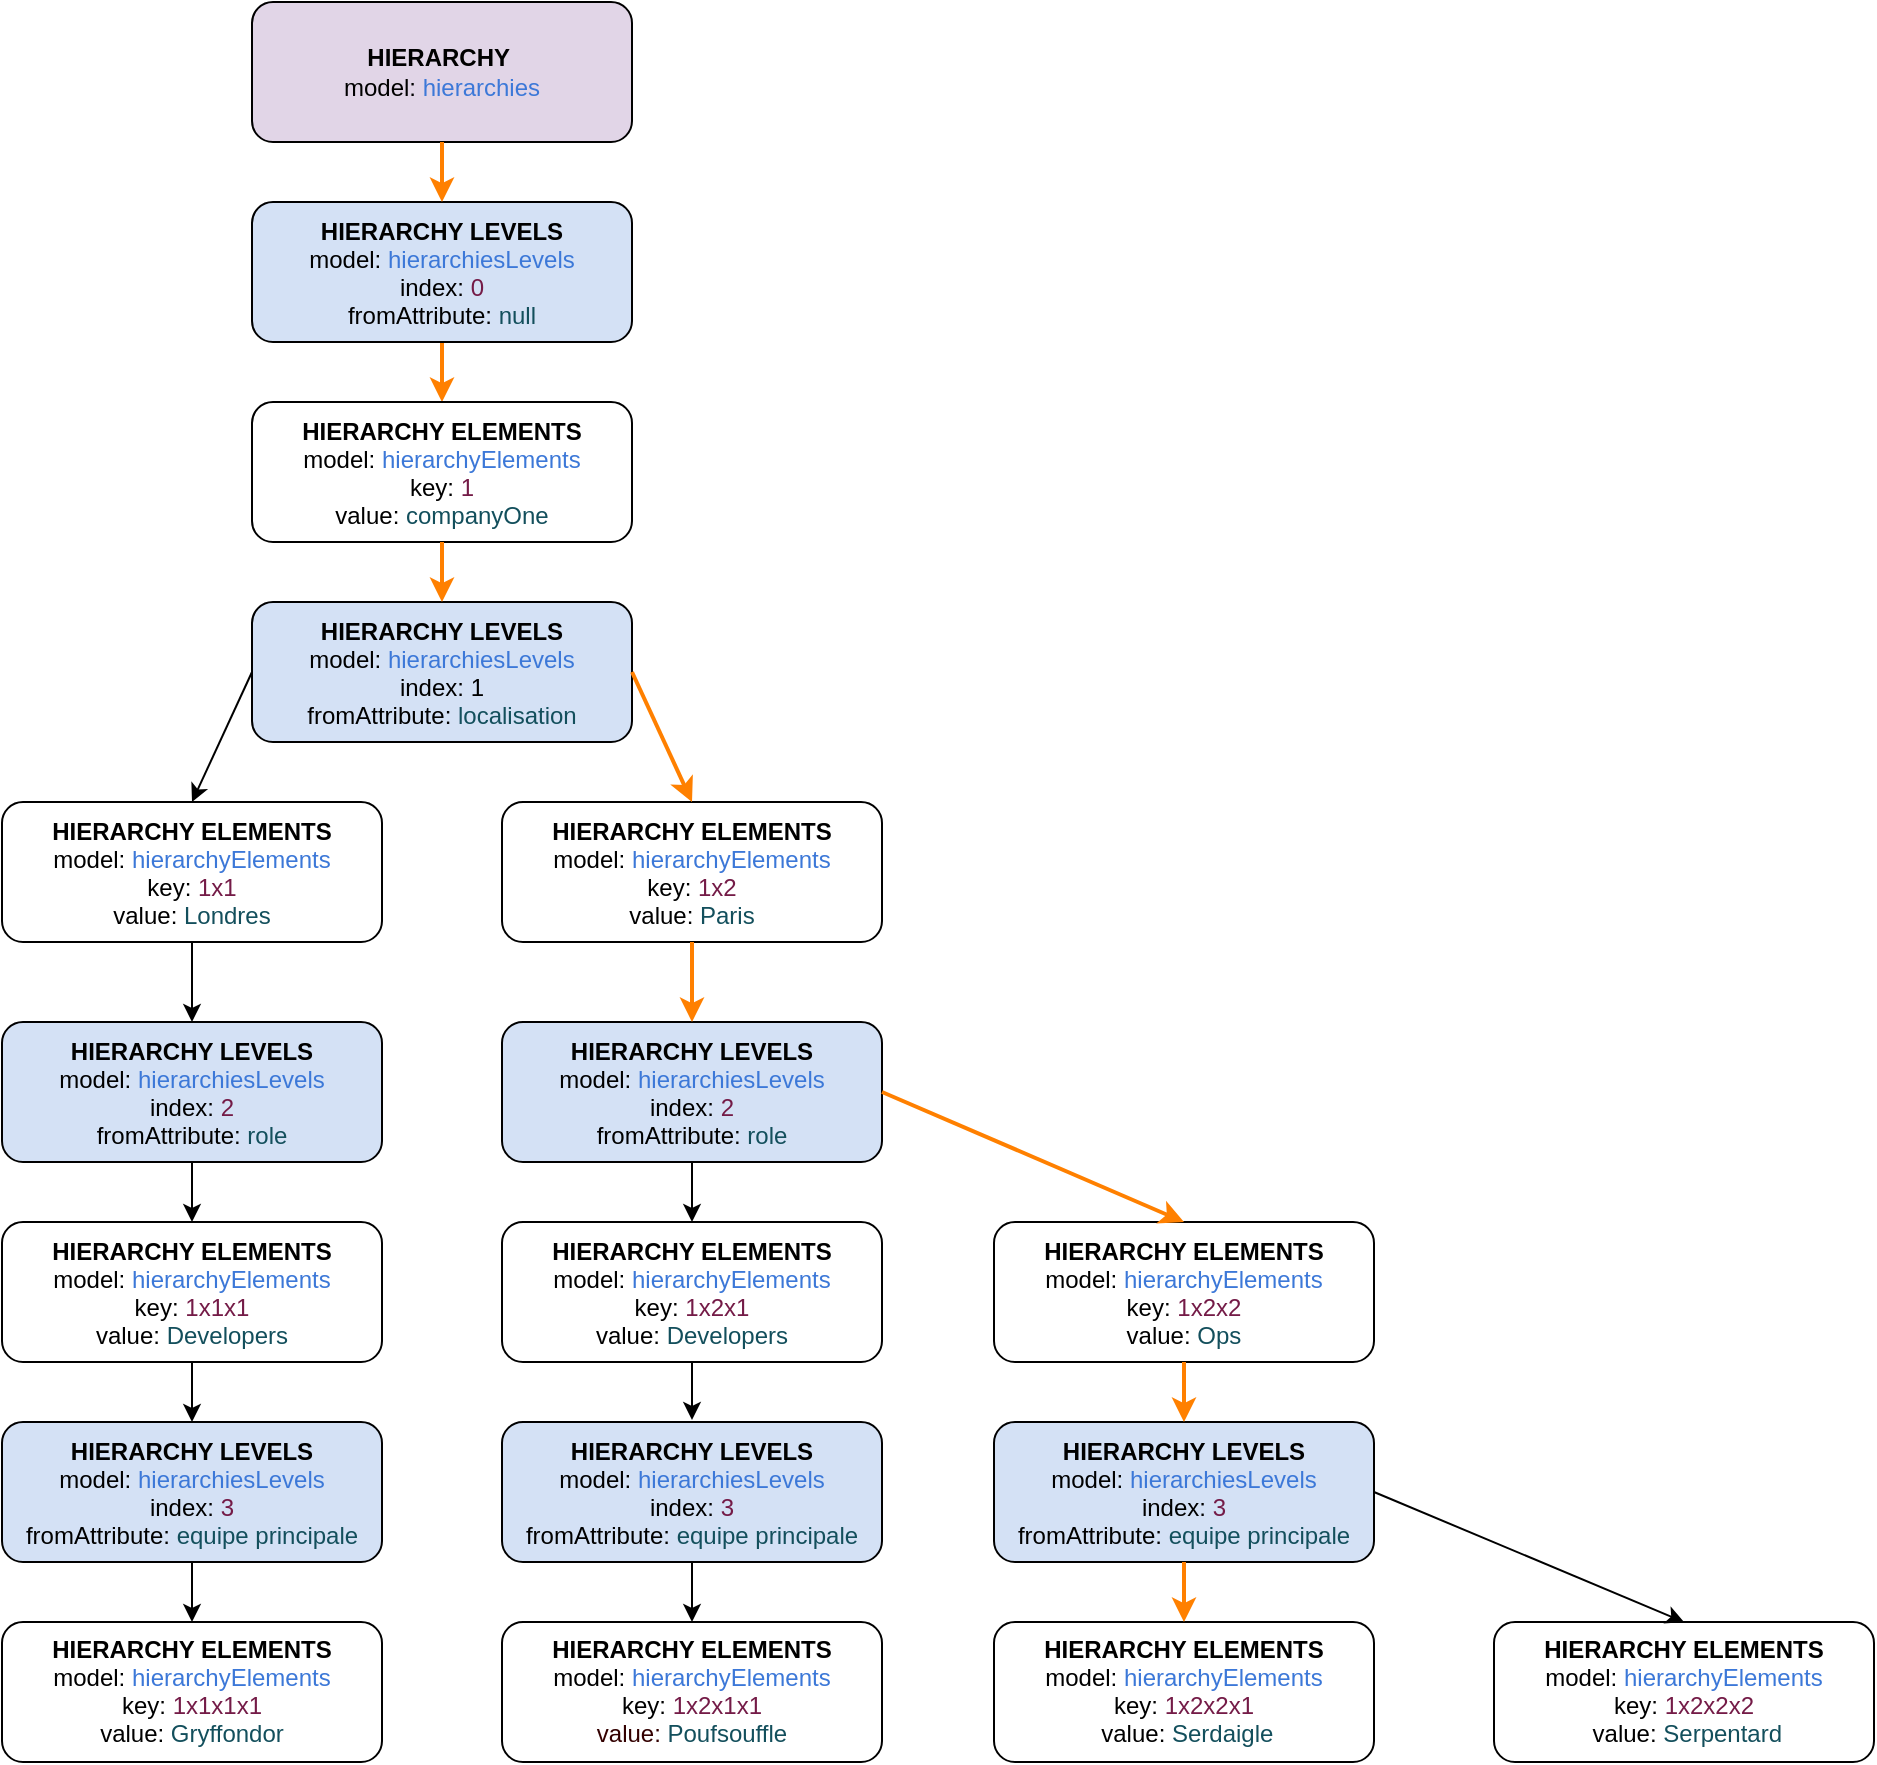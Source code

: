 <mxfile version="12.7.6"><diagram id="GffbRpCUMW-9u-7Mch_n" name="Page-1"><mxGraphModel dx="1395" dy="760" grid="1" gridSize="10" guides="1" tooltips="1" connect="1" arrows="1" fold="1" page="1" pageScale="1" pageWidth="827" pageHeight="1169" math="0" shadow="0"><root><mxCell id="0"/><mxCell id="1" parent="0"/><mxCell id="R4NvI07gpZ2NzgTA7tNv-4" value="&lt;span style=&quot;font-family: &amp;#34;arial&amp;#34; ; white-space: normal ; font-weight: bold ; line-height: 14px&quot;&gt;HIERARCHY&lt;/span&gt;&lt;span style=&quot;font-family: &amp;#34;arial&amp;#34; ; white-space: normal&quot;&gt;&amp;nbsp;&lt;br&gt;&lt;/span&gt;&lt;span style=&quot;font-family: &amp;#34;arial&amp;#34; ; white-space: normal&quot;&gt;model:&amp;nbsp;&lt;/span&gt;&lt;span style=&quot;font-family: &amp;#34;arial&amp;#34; ; white-space: normal ; color: rgb(60 , 120 , 216) ; line-height: 14px&quot;&gt;hierarchies&lt;/span&gt;" style="rounded=1;whiteSpace=wrap;html=1;fillColor=#E1D5E7;" vertex="1" parent="1"><mxGeometry x="319" y="10" width="190" height="70" as="geometry"/></mxCell><mxCell id="R4NvI07gpZ2NzgTA7tNv-6" value="" style="endArrow=classic;html=1;exitX=0.5;exitY=1;exitDx=0;exitDy=0;entryX=0.5;entryY=0;entryDx=0;entryDy=0;strokeColor=#FF8000;strokeWidth=2;" edge="1" parent="1" source="R4NvI07gpZ2NzgTA7tNv-7" target="R4NvI07gpZ2NzgTA7tNv-8"><mxGeometry width="50" height="50" relative="1" as="geometry"><mxPoint x="180" y="330" as="sourcePoint"/><mxPoint x="160" y="280" as="targetPoint"/></mxGeometry></mxCell><mxCell id="R4NvI07gpZ2NzgTA7tNv-7" value="&lt;p style=&quot;margin: 0px ; padding: 0px ; border: 0px none ; line-height: 0px ; overflow-wrap: break-word ; white-space: normal ; font-family: &amp;#34;arial&amp;#34;&quot;&gt;&lt;span style=&quot;font-weight: bold&quot;&gt;&lt;span style=&quot;line-height: 14px&quot;&gt;HIERARCHY LEVELS&lt;/span&gt;&lt;/span&gt;&lt;/p&gt;&lt;p style=&quot;margin: 0px ; padding: 0px ; border: 0px none ; line-height: 0px ; overflow-wrap: break-word ; white-space: normal ; font-family: &amp;#34;arial&amp;#34;&quot;&gt;&lt;span style=&quot;line-height: 14px&quot;&gt;model:&amp;nbsp;&lt;span style=&quot;color: rgb(60 , 120 , 216) ; line-height: 14px&quot;&gt;hierarchiesLevels&lt;/span&gt;&lt;/span&gt;&lt;/p&gt;&lt;p style=&quot;margin: 0px ; padding: 0px ; border: 0px none ; line-height: 0px ; overflow-wrap: break-word ; white-space: normal ; font-family: &amp;#34;arial&amp;#34;&quot;&gt;&lt;span style=&quot;line-height: 14px&quot;&gt;index:&amp;nbsp;&lt;span style=&quot;color: rgb(116 , 27 , 71) ; line-height: 14px&quot;&gt;0&lt;/span&gt;&lt;/span&gt;&lt;/p&gt;&lt;p style=&quot;margin: 0px ; padding: 0px ; border: 0px none ; line-height: 0px ; overflow-wrap: break-word ; white-space: normal ; font-family: &amp;#34;arial&amp;#34;&quot;&gt;&lt;span style=&quot;line-height: 14px&quot;&gt;fromAttribute:&amp;nbsp;&lt;span style=&quot;color: rgb(19 , 79 , 92) ; line-height: 14px&quot;&gt;null&lt;/span&gt;&lt;/span&gt;&lt;/p&gt;" style="rounded=1;whiteSpace=wrap;html=1;fillColor=#D4E1F5;" vertex="1" parent="1"><mxGeometry x="319" y="110" width="190" height="70" as="geometry"/></mxCell><mxCell id="R4NvI07gpZ2NzgTA7tNv-8" value="&lt;p style=&quot;margin: 0px ; padding: 0px ; border: 0px none ; line-height: 0px ; overflow-wrap: break-word ; white-space: normal ; font-family: &amp;#34;arial&amp;#34;&quot;&gt;&lt;span style=&quot;font-weight: bold&quot;&gt;&lt;span style=&quot;line-height: 14px&quot;&gt;HIERARCHY ELEMENTS&lt;/span&gt;&lt;/span&gt;&lt;/p&gt;&lt;p style=&quot;margin: 0px ; padding: 0px ; border: 0px none ; line-height: 0px ; overflow-wrap: break-word ; white-space: normal ; font-family: &amp;#34;arial&amp;#34;&quot;&gt;&lt;span style=&quot;line-height: 14px&quot;&gt;model:&amp;nbsp;&lt;span style=&quot;color: rgb(60 , 120 , 216) ; line-height: 14px&quot;&gt;hierarchyElements&lt;/span&gt;&lt;/span&gt;&lt;/p&gt;&lt;p style=&quot;margin: 0px ; padding: 0px ; border: 0px none ; line-height: 0px ; overflow-wrap: break-word ; white-space: normal ; font-family: &amp;#34;arial&amp;#34;&quot;&gt;&lt;span style=&quot;line-height: 14px&quot;&gt;key:&amp;nbsp;&lt;span style=&quot;color: rgb(116 , 27 , 71) ; line-height: 14px&quot;&gt;1&lt;/span&gt;&lt;/span&gt;&lt;/p&gt;&lt;p style=&quot;margin: 0px ; padding: 0px ; border: 0px none ; line-height: 0px ; overflow-wrap: break-word ; white-space: normal ; font-family: &amp;#34;arial&amp;#34;&quot;&gt;&lt;span style=&quot;line-height: 14px&quot;&gt;value:&amp;nbsp;&lt;span style=&quot;color: rgb(19 , 79 , 92) ; line-height: 14px&quot;&gt;companyOne&lt;/span&gt;&lt;/span&gt;&lt;/p&gt;" style="rounded=1;whiteSpace=wrap;html=1;" vertex="1" parent="1"><mxGeometry x="319" y="210" width="190" height="70" as="geometry"/></mxCell><mxCell id="R4NvI07gpZ2NzgTA7tNv-9" value="" style="endArrow=classic;html=1;exitX=0.5;exitY=1;exitDx=0;exitDy=0;strokeColor=#FF8000;strokeWidth=2;" edge="1" parent="1" source="R4NvI07gpZ2NzgTA7tNv-4" target="R4NvI07gpZ2NzgTA7tNv-7"><mxGeometry width="50" height="50" relative="1" as="geometry"><mxPoint x="415" y="180" as="sourcePoint"/><mxPoint x="424" y="120" as="targetPoint"/></mxGeometry></mxCell><mxCell id="R4NvI07gpZ2NzgTA7tNv-11" value="&lt;p style=&quot;margin: 0px ; padding: 0px ; border: 0px none ; line-height: 0px ; overflow-wrap: break-word ; font-family: &amp;#34;arial&amp;#34;&quot;&gt;&lt;span style=&quot;font-weight: bold&quot;&gt;&lt;span style=&quot;line-height: 14px&quot;&gt;HIERARCHY LEVELS&lt;/span&gt;&lt;/span&gt;&lt;/p&gt;&lt;p style=&quot;margin: 0px ; padding: 0px ; border: 0px none ; line-height: 0px ; overflow-wrap: break-word ; font-family: &amp;#34;arial&amp;#34;&quot;&gt;&lt;span style=&quot;line-height: 14px&quot;&gt;model:&amp;nbsp;&lt;span style=&quot;color: rgb(60 , 120 , 216) ; line-height: 14px&quot;&gt;hierarchiesLevels&lt;/span&gt;&lt;/span&gt;&lt;/p&gt;&lt;p style=&quot;margin: 0px ; padding: 0px ; border: 0px none ; line-height: 0px ; overflow-wrap: break-word ; font-family: &amp;#34;arial&amp;#34;&quot;&gt;&lt;span style=&quot;line-height: 14px&quot;&gt;index: 1&lt;span style=&quot;color: rgb(116 , 27 , 71) ; line-height: 14px&quot;&gt;&lt;br&gt;&lt;/span&gt;&lt;/span&gt;&lt;/p&gt;&lt;p style=&quot;margin: 0px ; padding: 0px ; border: 0px none ; line-height: 0px ; overflow-wrap: break-word ; font-family: &amp;#34;arial&amp;#34;&quot;&gt;&lt;span style=&quot;line-height: 14px&quot;&gt;fromAttribute:&amp;nbsp;&lt;span style=&quot;color: rgb(19 , 79 , 92) ; line-height: 14px&quot;&gt;localisation&lt;/span&gt;&lt;/span&gt;&lt;/p&gt;" style="rounded=1;whiteSpace=wrap;html=1;fillColor=#D4E1F5;" vertex="1" parent="1"><mxGeometry x="319" y="310" width="190" height="70" as="geometry"/></mxCell><mxCell id="R4NvI07gpZ2NzgTA7tNv-12" value="&lt;p style=&quot;margin: 0px ; padding: 0px ; border: 0px none ; line-height: 0px ; overflow-wrap: break-word ; font-family: &amp;#34;arial&amp;#34;&quot;&gt;&lt;span style=&quot;font-weight: bold&quot;&gt;&lt;span style=&quot;line-height: 14px&quot;&gt;HIERARCHY ELEMENTS&lt;/span&gt;&lt;/span&gt;&lt;/p&gt;&lt;p style=&quot;margin: 0px ; padding: 0px ; border: 0px none ; line-height: 0px ; overflow-wrap: break-word ; font-family: &amp;#34;arial&amp;#34;&quot;&gt;&lt;span style=&quot;line-height: 14px&quot;&gt;model:&amp;nbsp;&lt;span style=&quot;color: rgb(60 , 120 , 216) ; line-height: 14px&quot;&gt;hierarchyElements&lt;/span&gt;&lt;/span&gt;&lt;/p&gt;&lt;p style=&quot;margin: 0px ; padding: 0px ; border: 0px none ; line-height: 0px ; overflow-wrap: break-word ; font-family: &amp;#34;arial&amp;#34;&quot;&gt;&lt;span style=&quot;line-height: 14px&quot;&gt;key:&amp;nbsp;&lt;span style=&quot;color: rgb(116 , 27 , 71) ; line-height: 14px&quot;&gt;1x1&lt;/span&gt;&lt;/span&gt;&lt;/p&gt;&lt;p style=&quot;margin: 0px ; padding: 0px ; border: 0px none ; line-height: 0px ; overflow-wrap: break-word ; font-family: &amp;#34;arial&amp;#34;&quot;&gt;&lt;span style=&quot;line-height: 14px&quot;&gt;value:&amp;nbsp;&lt;span style=&quot;color: rgb(19 , 79 , 92) ; line-height: 14px&quot;&gt;Londres&lt;/span&gt;&lt;/span&gt;&lt;/p&gt;" style="rounded=1;whiteSpace=wrap;html=1;" vertex="1" parent="1"><mxGeometry x="194" y="410" width="190" height="70" as="geometry"/></mxCell><mxCell id="R4NvI07gpZ2NzgTA7tNv-13" value="&lt;p style=&quot;margin: 0px ; padding: 0px ; border: 0px none ; line-height: 0px ; overflow-wrap: break-word ; font-family: &amp;#34;arial&amp;#34;&quot;&gt;&lt;span style=&quot;font-weight: bold&quot;&gt;&lt;span style=&quot;line-height: 14px&quot;&gt;HIERARCHY ELEMENTS&lt;/span&gt;&lt;/span&gt;&lt;/p&gt;&lt;p style=&quot;margin: 0px ; padding: 0px ; border: 0px none ; line-height: 0px ; overflow-wrap: break-word ; font-family: &amp;#34;arial&amp;#34;&quot;&gt;&lt;span style=&quot;line-height: 14px&quot;&gt;model:&amp;nbsp;&lt;span style=&quot;color: rgb(60 , 120 , 216) ; line-height: 14px&quot;&gt;hierarchyElements&lt;/span&gt;&lt;/span&gt;&lt;/p&gt;&lt;p style=&quot;margin: 0px ; padding: 0px ; border: 0px none ; line-height: 0px ; overflow-wrap: break-word ; font-family: &amp;#34;arial&amp;#34;&quot;&gt;&lt;span style=&quot;line-height: 14px&quot;&gt;key:&amp;nbsp;&lt;span style=&quot;color: rgb(116 , 27 , 71) ; line-height: 14px&quot;&gt;1x2&lt;/span&gt;&lt;/span&gt;&lt;/p&gt;&lt;p style=&quot;margin: 0px ; padding: 0px ; border: 0px none ; line-height: 0px ; overflow-wrap: break-word ; font-family: &amp;#34;arial&amp;#34;&quot;&gt;&lt;span style=&quot;line-height: 14px&quot;&gt;value:&amp;nbsp;&lt;span style=&quot;color: rgb(19 , 79 , 92) ; line-height: 14px&quot;&gt;Paris&lt;/span&gt;&lt;/span&gt;&lt;/p&gt;" style="rounded=1;whiteSpace=wrap;html=1;" vertex="1" parent="1"><mxGeometry x="444" y="410" width="190" height="70" as="geometry"/></mxCell><mxCell id="R4NvI07gpZ2NzgTA7tNv-16" value="&lt;p style=&quot;margin: 0px ; padding: 0px ; border: 0px none ; line-height: 0px ; overflow-wrap: break-word ; font-family: &amp;#34;arial&amp;#34;&quot;&gt;&lt;span style=&quot;font-weight: bold&quot;&gt;&lt;span style=&quot;line-height: 14px&quot;&gt;HIERARCHY LEVELS&lt;/span&gt;&lt;/span&gt;&lt;/p&gt;&lt;p style=&quot;margin: 0px ; padding: 0px ; border: 0px none ; line-height: 0px ; overflow-wrap: break-word ; font-family: &amp;#34;arial&amp;#34;&quot;&gt;&lt;span style=&quot;line-height: 14px&quot;&gt;model:&amp;nbsp;&lt;span style=&quot;color: rgb(60 , 120 , 216) ; line-height: 14px&quot;&gt;hierarchiesLevels&lt;/span&gt;&lt;/span&gt;&lt;/p&gt;&lt;p style=&quot;margin: 0px ; padding: 0px ; border: 0px none ; line-height: 0px ; overflow-wrap: break-word ; font-family: &amp;#34;arial&amp;#34;&quot;&gt;&lt;span style=&quot;line-height: 14px&quot;&gt;index:&amp;nbsp;&lt;span style=&quot;color: rgb(116 , 27 , 71) ; line-height: 14px&quot;&gt;2&lt;/span&gt;&lt;span style=&quot;color: rgb(116 , 27 , 71) ; line-height: 14px&quot;&gt;&lt;br&gt;&lt;/span&gt;&lt;/span&gt;&lt;/p&gt;&lt;p style=&quot;margin: 0px ; padding: 0px ; border: 0px none ; line-height: 0px ; overflow-wrap: break-word ; font-family: &amp;#34;arial&amp;#34;&quot;&gt;&lt;span style=&quot;line-height: 14px&quot;&gt;fromAttribute:&amp;nbsp;&lt;span style=&quot;color: rgb(19 , 79 , 92) ; line-height: 14px&quot;&gt;role&lt;/span&gt;&lt;/span&gt;&lt;/p&gt;" style="rounded=1;whiteSpace=wrap;html=1;fillColor=#D4E1F5;" vertex="1" parent="1"><mxGeometry x="194" y="520" width="190" height="70" as="geometry"/></mxCell><mxCell id="R4NvI07gpZ2NzgTA7tNv-17" value="&lt;p style=&quot;margin: 0px ; padding: 0px ; border: 0px none ; line-height: 0px ; overflow-wrap: break-word ; font-family: &amp;#34;arial&amp;#34;&quot;&gt;&lt;span style=&quot;font-weight: bold&quot;&gt;&lt;span style=&quot;line-height: 14px&quot;&gt;HIERARCHY LEVELS&lt;/span&gt;&lt;/span&gt;&lt;/p&gt;&lt;p style=&quot;margin: 0px ; padding: 0px ; border: 0px none ; line-height: 0px ; overflow-wrap: break-word ; font-family: &amp;#34;arial&amp;#34;&quot;&gt;&lt;span style=&quot;line-height: 14px&quot;&gt;model:&amp;nbsp;&lt;span style=&quot;color: rgb(60 , 120 , 216) ; line-height: 14px&quot;&gt;hierarchiesLevels&lt;/span&gt;&lt;/span&gt;&lt;/p&gt;&lt;p style=&quot;margin: 0px ; padding: 0px ; border: 0px none ; line-height: 0px ; overflow-wrap: break-word ; font-family: &amp;#34;arial&amp;#34;&quot;&gt;&lt;span style=&quot;line-height: 14px&quot;&gt;index:&amp;nbsp;&lt;span style=&quot;color: rgb(116 , 27 , 71) ; line-height: 14px&quot;&gt;2&lt;/span&gt;&lt;span style=&quot;color: rgb(116 , 27 , 71) ; line-height: 14px&quot;&gt;&lt;br&gt;&lt;/span&gt;&lt;/span&gt;&lt;/p&gt;&lt;p style=&quot;margin: 0px ; padding: 0px ; border: 0px none ; line-height: 0px ; overflow-wrap: break-word ; font-family: &amp;#34;arial&amp;#34;&quot;&gt;&lt;span style=&quot;line-height: 14px&quot;&gt;fromAttribute:&amp;nbsp;&lt;span style=&quot;color: rgb(19 , 79 , 92) ; line-height: 14px&quot;&gt;role&lt;/span&gt;&lt;/span&gt;&lt;/p&gt;" style="rounded=1;whiteSpace=wrap;html=1;fillColor=#D4E1F5;" vertex="1" parent="1"><mxGeometry x="444" y="520" width="190" height="70" as="geometry"/></mxCell><mxCell id="R4NvI07gpZ2NzgTA7tNv-18" value="&lt;p style=&quot;margin: 0px ; padding: 0px ; border: 0px none ; line-height: 0px ; overflow-wrap: break-word ; font-family: &amp;#34;arial&amp;#34;&quot;&gt;&lt;span style=&quot;font-weight: bold&quot;&gt;&lt;span style=&quot;line-height: 14px&quot;&gt;HIERARCHY ELEMENTS&lt;/span&gt;&lt;/span&gt;&lt;/p&gt;&lt;p style=&quot;margin: 0px ; padding: 0px ; border: 0px none ; line-height: 0px ; overflow-wrap: break-word ; font-family: &amp;#34;arial&amp;#34;&quot;&gt;&lt;span style=&quot;line-height: 14px&quot;&gt;model:&amp;nbsp;&lt;span style=&quot;color: rgb(60 , 120 , 216) ; line-height: 14px&quot;&gt;hierarchyElements&lt;/span&gt;&lt;/span&gt;&lt;/p&gt;&lt;p style=&quot;margin: 0px ; padding: 0px ; border: 0px none ; line-height: 0px ; overflow-wrap: break-word ; font-family: &amp;#34;arial&amp;#34;&quot;&gt;&lt;span style=&quot;line-height: 14px&quot;&gt;key:&amp;nbsp;&lt;span style=&quot;color: rgb(116 , 27 , 71) ; line-height: 14px&quot;&gt;1x1x1&lt;/span&gt;&lt;/span&gt;&lt;/p&gt;&lt;p style=&quot;margin: 0px ; padding: 0px ; border: 0px none ; line-height: 0px ; overflow-wrap: break-word ; font-family: &amp;#34;arial&amp;#34;&quot;&gt;&lt;span style=&quot;line-height: 14px&quot;&gt;value:&amp;nbsp;&lt;span style=&quot;color: rgb(19 , 79 , 92) ; line-height: 14px&quot;&gt;Developers&lt;/span&gt;&lt;/span&gt;&lt;/p&gt;" style="rounded=1;whiteSpace=wrap;html=1;" vertex="1" parent="1"><mxGeometry x="194" y="620" width="190" height="70" as="geometry"/></mxCell><mxCell id="R4NvI07gpZ2NzgTA7tNv-19" value="&lt;p style=&quot;margin: 0px ; padding: 0px ; border: 0px none ; line-height: 0px ; overflow-wrap: break-word ; font-family: &amp;#34;arial&amp;#34;&quot;&gt;&lt;span style=&quot;font-weight: bold&quot;&gt;&lt;span style=&quot;line-height: 14px&quot;&gt;HIERARCHY ELEMENTS&lt;/span&gt;&lt;/span&gt;&lt;/p&gt;&lt;p style=&quot;margin: 0px ; padding: 0px ; border: 0px none ; line-height: 0px ; overflow-wrap: break-word ; font-family: &amp;#34;arial&amp;#34;&quot;&gt;&lt;span style=&quot;line-height: 14px&quot;&gt;model:&amp;nbsp;&lt;span style=&quot;color: rgb(60 , 120 , 216) ; line-height: 14px&quot;&gt;hierarchyElements&lt;/span&gt;&lt;/span&gt;&lt;/p&gt;&lt;p style=&quot;margin: 0px ; padding: 0px ; border: 0px none ; line-height: 0px ; overflow-wrap: break-word ; font-family: &amp;#34;arial&amp;#34;&quot;&gt;&lt;span style=&quot;line-height: 14px&quot;&gt;key:&amp;nbsp;&lt;span style=&quot;color: rgb(116 , 27 , 71) ; line-height: 14px&quot;&gt;1x2x1&lt;/span&gt;&lt;/span&gt;&lt;/p&gt;&lt;p style=&quot;margin: 0px ; padding: 0px ; border: 0px none ; line-height: 0px ; overflow-wrap: break-word ; font-family: &amp;#34;arial&amp;#34;&quot;&gt;&lt;span style=&quot;line-height: 14px&quot;&gt;value:&amp;nbsp;&lt;span style=&quot;color: rgb(19 , 79 , 92) ; line-height: 14px&quot;&gt;Developers&lt;/span&gt;&lt;/span&gt;&lt;/p&gt;" style="rounded=1;whiteSpace=wrap;html=1;" vertex="1" parent="1"><mxGeometry x="444" y="620" width="190" height="70" as="geometry"/></mxCell><mxCell id="R4NvI07gpZ2NzgTA7tNv-20" value="&lt;p style=&quot;margin: 0px ; padding: 0px ; border: 0px none ; line-height: 0px ; overflow-wrap: break-word ; font-family: &amp;#34;arial&amp;#34;&quot;&gt;&lt;span style=&quot;font-weight: bold&quot;&gt;&lt;span style=&quot;line-height: 14px&quot;&gt;HIERARCHY ELEMENTS&lt;/span&gt;&lt;/span&gt;&lt;/p&gt;&lt;p style=&quot;margin: 0px ; padding: 0px ; border: 0px none ; line-height: 0px ; overflow-wrap: break-word ; font-family: &amp;#34;arial&amp;#34;&quot;&gt;&lt;span style=&quot;line-height: 14px&quot;&gt;model:&amp;nbsp;&lt;span style=&quot;color: rgb(60 , 120 , 216) ; line-height: 14px&quot;&gt;hierarchyElements&lt;/span&gt;&lt;/span&gt;&lt;/p&gt;&lt;p style=&quot;margin: 0px ; padding: 0px ; border: 0px none ; line-height: 0px ; overflow-wrap: break-word ; font-family: &amp;#34;arial&amp;#34;&quot;&gt;&lt;span style=&quot;line-height: 14px&quot;&gt;key:&amp;nbsp;&lt;span style=&quot;color: rgb(116 , 27 , 71) ; line-height: 14px&quot;&gt;1x2x2&lt;/span&gt;&lt;/span&gt;&lt;/p&gt;&lt;p style=&quot;margin: 0px ; padding: 0px ; border: 0px none ; line-height: 0px ; overflow-wrap: break-word ; font-family: &amp;#34;arial&amp;#34;&quot;&gt;&lt;span style=&quot;line-height: 14px&quot;&gt;value:&amp;nbsp;&lt;span style=&quot;color: rgb(19 , 79 , 92) ; line-height: 14px&quot;&gt;Ops&lt;/span&gt;&lt;/span&gt;&lt;/p&gt;" style="rounded=1;whiteSpace=wrap;html=1;" vertex="1" parent="1"><mxGeometry x="690" y="620" width="190" height="70" as="geometry"/></mxCell><mxCell id="R4NvI07gpZ2NzgTA7tNv-21" value="&lt;p style=&quot;margin: 0px ; padding: 0px ; border: 0px none ; line-height: 0px ; overflow-wrap: break-word ; font-family: &amp;#34;arial&amp;#34;&quot;&gt;&lt;span style=&quot;font-weight: bold&quot;&gt;&lt;span style=&quot;line-height: 14px&quot;&gt;HIERARCHY LEVELS&lt;/span&gt;&lt;/span&gt;&lt;/p&gt;&lt;p style=&quot;margin: 0px ; padding: 0px ; border: 0px none ; line-height: 0px ; overflow-wrap: break-word ; font-family: &amp;#34;arial&amp;#34;&quot;&gt;&lt;span style=&quot;line-height: 14px&quot;&gt;model:&amp;nbsp;&lt;span style=&quot;color: rgb(60 , 120 , 216) ; line-height: 14px&quot;&gt;hierarchiesLevels&lt;/span&gt;&lt;/span&gt;&lt;/p&gt;&lt;p style=&quot;margin: 0px ; padding: 0px ; border: 0px none ; line-height: 0px ; overflow-wrap: break-word ; font-family: &amp;#34;arial&amp;#34;&quot;&gt;&lt;span style=&quot;line-height: 14px&quot;&gt;index:&amp;nbsp;&lt;span style=&quot;color: rgb(116 , 27 , 71) ; line-height: 14px&quot;&gt;3&lt;/span&gt;&lt;span style=&quot;color: rgb(116 , 27 , 71) ; line-height: 14px&quot;&gt;&lt;br&gt;&lt;/span&gt;&lt;/span&gt;&lt;/p&gt;&lt;p style=&quot;margin: 0px ; padding: 0px ; border: 0px none ; line-height: 0px ; overflow-wrap: break-word ; font-family: &amp;#34;arial&amp;#34;&quot;&gt;&lt;span style=&quot;line-height: 14px&quot;&gt;fromAttribute:&amp;nbsp;&lt;span style=&quot;color: rgb(19 , 79 , 92) ; line-height: 14px&quot;&gt;equipe principale&lt;/span&gt;&lt;/span&gt;&lt;/p&gt;" style="rounded=1;whiteSpace=wrap;html=1;fillColor=#D4E1F5;" vertex="1" parent="1"><mxGeometry x="194" y="720" width="190" height="70" as="geometry"/></mxCell><mxCell id="R4NvI07gpZ2NzgTA7tNv-22" value="&lt;p style=&quot;margin: 0px ; padding: 0px ; border: 0px none ; line-height: 0px ; overflow-wrap: break-word ; font-family: &amp;#34;arial&amp;#34;&quot;&gt;&lt;span style=&quot;font-weight: bold&quot;&gt;&lt;span style=&quot;line-height: 14px&quot;&gt;HIERARCHY LEVELS&lt;/span&gt;&lt;/span&gt;&lt;/p&gt;&lt;p style=&quot;margin: 0px ; padding: 0px ; border: 0px none ; line-height: 0px ; overflow-wrap: break-word ; font-family: &amp;#34;arial&amp;#34;&quot;&gt;&lt;span style=&quot;line-height: 14px&quot;&gt;model:&amp;nbsp;&lt;span style=&quot;color: rgb(60 , 120 , 216) ; line-height: 14px&quot;&gt;hierarchiesLevels&lt;/span&gt;&lt;/span&gt;&lt;/p&gt;&lt;p style=&quot;margin: 0px ; padding: 0px ; border: 0px none ; line-height: 0px ; overflow-wrap: break-word ; font-family: &amp;#34;arial&amp;#34;&quot;&gt;&lt;span style=&quot;line-height: 14px&quot;&gt;index:&amp;nbsp;&lt;span style=&quot;color: rgb(116 , 27 , 71) ; line-height: 14px&quot;&gt;3&lt;/span&gt;&lt;span style=&quot;color: rgb(116 , 27 , 71) ; line-height: 14px&quot;&gt;&lt;br&gt;&lt;/span&gt;&lt;/span&gt;&lt;/p&gt;&lt;p style=&quot;margin: 0px ; padding: 0px ; border: 0px none ; line-height: 0px ; overflow-wrap: break-word ; font-family: &amp;#34;arial&amp;#34;&quot;&gt;&lt;span style=&quot;line-height: 14px&quot;&gt;fromAttribute:&amp;nbsp;&lt;span style=&quot;color: rgb(19 , 79 , 92) ; line-height: 14px&quot;&gt;equipe principale&lt;/span&gt;&lt;/span&gt;&lt;/p&gt;" style="rounded=1;whiteSpace=wrap;html=1;fillColor=#D4E1F5;" vertex="1" parent="1"><mxGeometry x="444" y="720" width="190" height="70" as="geometry"/></mxCell><mxCell id="R4NvI07gpZ2NzgTA7tNv-23" value="&lt;p style=&quot;margin: 0px ; padding: 0px ; border: 0px none ; line-height: 0px ; overflow-wrap: break-word ; font-family: &amp;#34;arial&amp;#34;&quot;&gt;&lt;span style=&quot;font-weight: bold&quot;&gt;&lt;span style=&quot;line-height: 14px&quot;&gt;HIERARCHY LEVELS&lt;/span&gt;&lt;/span&gt;&lt;/p&gt;&lt;p style=&quot;margin: 0px ; padding: 0px ; border: 0px none ; line-height: 0px ; overflow-wrap: break-word ; font-family: &amp;#34;arial&amp;#34;&quot;&gt;&lt;span style=&quot;line-height: 14px&quot;&gt;model:&amp;nbsp;&lt;span style=&quot;color: rgb(60 , 120 , 216) ; line-height: 14px&quot;&gt;hierarchiesLevels&lt;/span&gt;&lt;/span&gt;&lt;/p&gt;&lt;p style=&quot;margin: 0px ; padding: 0px ; border: 0px none ; line-height: 0px ; overflow-wrap: break-word ; font-family: &amp;#34;arial&amp;#34;&quot;&gt;&lt;span style=&quot;line-height: 14px&quot;&gt;index:&amp;nbsp;&lt;span style=&quot;color: rgb(116 , 27 , 71) ; line-height: 14px&quot;&gt;3&lt;/span&gt;&lt;span style=&quot;color: rgb(116 , 27 , 71) ; line-height: 14px&quot;&gt;&lt;br&gt;&lt;/span&gt;&lt;/span&gt;&lt;/p&gt;&lt;p style=&quot;margin: 0px ; padding: 0px ; border: 0px none ; line-height: 0px ; overflow-wrap: break-word ; font-family: &amp;#34;arial&amp;#34;&quot;&gt;&lt;span style=&quot;line-height: 14px&quot;&gt;fromAttribute:&amp;nbsp;&lt;span style=&quot;color: rgb(19 , 79 , 92) ; line-height: 14px&quot;&gt;equipe principale&lt;/span&gt;&lt;/span&gt;&lt;/p&gt;" style="rounded=1;whiteSpace=wrap;html=1;fillColor=#D4E1F5;" vertex="1" parent="1"><mxGeometry x="690" y="720" width="190" height="70" as="geometry"/></mxCell><mxCell id="R4NvI07gpZ2NzgTA7tNv-24" value="&lt;p style=&quot;margin: 0px ; padding: 0px ; border: 0px none ; line-height: 0px ; overflow-wrap: break-word ; font-family: &amp;#34;arial&amp;#34;&quot;&gt;&lt;span style=&quot;font-weight: bold&quot;&gt;&lt;span style=&quot;line-height: 14px&quot;&gt;HIERARCHY ELEMENTS&lt;/span&gt;&lt;/span&gt;&lt;/p&gt;&lt;p style=&quot;margin: 0px ; padding: 0px ; border: 0px none ; line-height: 0px ; overflow-wrap: break-word ; font-family: &amp;#34;arial&amp;#34;&quot;&gt;&lt;span style=&quot;line-height: 14px&quot;&gt;model:&amp;nbsp;&lt;span style=&quot;color: rgb(60 , 120 , 216) ; line-height: 14px&quot;&gt;hierarchyElements&lt;/span&gt;&lt;/span&gt;&lt;/p&gt;&lt;p style=&quot;margin: 0px ; padding: 0px ; border: 0px none ; line-height: 0px ; overflow-wrap: break-word ; font-family: &amp;#34;arial&amp;#34;&quot;&gt;&lt;span style=&quot;line-height: 14px&quot;&gt;key:&amp;nbsp;&lt;span style=&quot;color: rgb(116 , 27 , 71) ; line-height: 14px&quot;&gt;1x1x1x1&lt;/span&gt;&lt;/span&gt;&lt;/p&gt;&lt;p style=&quot;margin: 0px ; padding: 0px ; border: 0px none ; line-height: 0px ; overflow-wrap: break-word ; font-family: &amp;#34;arial&amp;#34;&quot;&gt;&lt;br&gt;&lt;/p&gt;&lt;span style=&quot;font-family: &amp;#34;arial&amp;#34;&quot;&gt;value:&amp;nbsp;&lt;/span&gt;&lt;span style=&quot;font-family: &amp;#34;arial&amp;#34;&quot;&gt;&lt;font color=&quot;#134f5c&quot;&gt;Gryffondor&lt;/font&gt;&lt;/span&gt;" style="rounded=1;whiteSpace=wrap;html=1;" vertex="1" parent="1"><mxGeometry x="194" y="820" width="190" height="70" as="geometry"/></mxCell><mxCell id="R4NvI07gpZ2NzgTA7tNv-25" value="&lt;p style=&quot;margin: 0px ; padding: 0px ; border: 0px none ; line-height: 0px ; overflow-wrap: break-word ; font-family: &amp;#34;arial&amp;#34;&quot;&gt;&lt;span style=&quot;font-weight: bold&quot;&gt;&lt;span style=&quot;line-height: 14px&quot;&gt;HIERARCHY ELEMENTS&lt;/span&gt;&lt;/span&gt;&lt;/p&gt;&lt;p style=&quot;margin: 0px ; padding: 0px ; border: 0px none ; line-height: 0px ; overflow-wrap: break-word ; font-family: &amp;#34;arial&amp;#34;&quot;&gt;&lt;span style=&quot;line-height: 14px&quot;&gt;model:&amp;nbsp;&lt;span style=&quot;color: rgb(60 , 120 , 216) ; line-height: 14px&quot;&gt;hierarchyElements&lt;/span&gt;&lt;/span&gt;&lt;/p&gt;&lt;p style=&quot;margin: 0px ; padding: 0px ; border: 0px none ; line-height: 0px ; overflow-wrap: break-word ; font-family: &amp;#34;arial&amp;#34;&quot;&gt;&lt;span style=&quot;line-height: 14px&quot;&gt;key:&amp;nbsp;&lt;span style=&quot;color: rgb(116 , 27 , 71) ; line-height: 14px&quot;&gt;1x2x1x1&lt;/span&gt;&lt;/span&gt;&lt;/p&gt;&lt;span style=&quot;font-family: &amp;#34;arial&amp;#34;&quot;&gt;&lt;font color=&quot;#330000&quot;&gt;value:&lt;/font&gt;&lt;/span&gt;&lt;span style=&quot;color: rgb(19 , 79 , 92) ; font-family: &amp;#34;arial&amp;#34;&quot;&gt; Poufsouffle&lt;/span&gt;" style="rounded=1;whiteSpace=wrap;html=1;" vertex="1" parent="1"><mxGeometry x="444" y="820" width="190" height="70" as="geometry"/></mxCell><mxCell id="R4NvI07gpZ2NzgTA7tNv-26" value="&lt;p style=&quot;margin: 0px ; padding: 0px ; border: 0px none ; line-height: 0px ; overflow-wrap: break-word ; font-family: &amp;#34;arial&amp;#34;&quot;&gt;&lt;span style=&quot;font-weight: bold&quot;&gt;&lt;span style=&quot;line-height: 14px&quot;&gt;HIERARCHY ELEMENTS&lt;/span&gt;&lt;/span&gt;&lt;/p&gt;&lt;p style=&quot;margin: 0px ; padding: 0px ; border: 0px none ; line-height: 0px ; overflow-wrap: break-word ; font-family: &amp;#34;arial&amp;#34;&quot;&gt;&lt;span style=&quot;line-height: 14px&quot;&gt;model:&amp;nbsp;&lt;span style=&quot;color: rgb(60 , 120 , 216) ; line-height: 14px&quot;&gt;hierarchyElements&lt;/span&gt;&lt;/span&gt;&lt;/p&gt;&lt;p style=&quot;margin: 0px ; padding: 0px ; border: 0px none ; line-height: 0px ; overflow-wrap: break-word ; font-family: &amp;#34;arial&amp;#34;&quot;&gt;&lt;span style=&quot;line-height: 14px&quot;&gt;key:&amp;nbsp;&lt;span style=&quot;color: rgb(116 , 27 , 71) ; line-height: 14px&quot;&gt;1x2x2x1&lt;/span&gt;&lt;/span&gt;&lt;/p&gt;&lt;p style=&quot;margin: 0px ; padding: 0px ; border: 0px none ; line-height: 0px ; overflow-wrap: break-word ; font-family: &amp;#34;arial&amp;#34;&quot;&gt;&lt;br&gt;&lt;/p&gt;&lt;span style=&quot;font-family: &amp;#34;arial&amp;#34; ; color: rgb(116 , 27 , 71) ; line-height: 14px&quot;&gt;&amp;nbsp;&lt;/span&gt;&lt;span style=&quot;font-family: &amp;#34;arial&amp;#34; ; line-height: 14px&quot;&gt;value:&amp;nbsp;&lt;/span&gt;&lt;span style=&quot;color: rgb(19 , 79 , 92) ; font-family: &amp;#34;arial&amp;#34;&quot;&gt;Serdaigle&lt;/span&gt;" style="rounded=1;whiteSpace=wrap;html=1;" vertex="1" parent="1"><mxGeometry x="690" y="820" width="190" height="70" as="geometry"/></mxCell><mxCell id="R4NvI07gpZ2NzgTA7tNv-27" value="&lt;p style=&quot;margin: 0px ; padding: 0px ; border: 0px none ; line-height: 0px ; overflow-wrap: break-word ; font-family: &amp;#34;arial&amp;#34;&quot;&gt;&lt;span style=&quot;font-weight: bold&quot;&gt;&lt;span style=&quot;line-height: 14px&quot;&gt;HIERARCHY ELEMENTS&lt;/span&gt;&lt;/span&gt;&lt;/p&gt;&lt;p style=&quot;margin: 0px ; padding: 0px ; border: 0px none ; line-height: 0px ; overflow-wrap: break-word ; font-family: &amp;#34;arial&amp;#34;&quot;&gt;&lt;span style=&quot;line-height: 14px&quot;&gt;model:&amp;nbsp;&lt;span style=&quot;color: rgb(60 , 120 , 216) ; line-height: 14px&quot;&gt;hierarchyElements&lt;/span&gt;&lt;/span&gt;&lt;/p&gt;&lt;p style=&quot;margin: 0px ; padding: 0px ; border: 0px none ; line-height: 0px ; overflow-wrap: break-word ; font-family: &amp;#34;arial&amp;#34;&quot;&gt;&lt;span style=&quot;line-height: 14px&quot;&gt;key:&amp;nbsp;&lt;span style=&quot;color: rgb(116 , 27 , 71) ; line-height: 14px&quot;&gt;1x2x2x2&lt;/span&gt;&lt;/span&gt;&lt;/p&gt;&lt;span style=&quot;font-family: &amp;#34;arial&amp;#34; ; color: rgb(116 , 27 , 71) ; line-height: 14px&quot;&gt;&amp;nbsp;&lt;/span&gt;&lt;span style=&quot;font-family: &amp;#34;arial&amp;#34; ; line-height: 14px&quot;&gt;value:&amp;nbsp;&lt;/span&gt;&lt;span style=&quot;color: rgb(19 , 79 , 92) ; font-family: &amp;#34;arial&amp;#34;&quot;&gt;Serpentard&lt;/span&gt;" style="rounded=1;whiteSpace=wrap;html=1;" vertex="1" parent="1"><mxGeometry x="940" y="820" width="190" height="70" as="geometry"/></mxCell><mxCell id="R4NvI07gpZ2NzgTA7tNv-28" value="" style="endArrow=classic;html=1;exitX=0.5;exitY=1;exitDx=0;exitDy=0;entryX=0.5;entryY=0;entryDx=0;entryDy=0;strokeColor=#FF8000;strokeWidth=2;" edge="1" parent="1" source="R4NvI07gpZ2NzgTA7tNv-8" target="R4NvI07gpZ2NzgTA7tNv-11"><mxGeometry width="50" height="50" relative="1" as="geometry"><mxPoint x="424" y="190" as="sourcePoint"/><mxPoint x="424" y="220" as="targetPoint"/></mxGeometry></mxCell><mxCell id="R4NvI07gpZ2NzgTA7tNv-29" value="" style="endArrow=classic;html=1;exitX=1;exitY=0.5;exitDx=0;exitDy=0;entryX=0.5;entryY=0;entryDx=0;entryDy=0;strokeColor=#FF8000;strokeWidth=2;" edge="1" parent="1" source="R4NvI07gpZ2NzgTA7tNv-11" target="R4NvI07gpZ2NzgTA7tNv-13"><mxGeometry width="50" height="50" relative="1" as="geometry"><mxPoint x="424" y="290" as="sourcePoint"/><mxPoint x="424" y="320" as="targetPoint"/></mxGeometry></mxCell><mxCell id="R4NvI07gpZ2NzgTA7tNv-30" value="" style="endArrow=classic;html=1;exitX=0;exitY=0.5;exitDx=0;exitDy=0;entryX=0.5;entryY=0;entryDx=0;entryDy=0;" edge="1" parent="1" source="R4NvI07gpZ2NzgTA7tNv-11" target="R4NvI07gpZ2NzgTA7tNv-12"><mxGeometry width="50" height="50" relative="1" as="geometry"><mxPoint x="519" y="355" as="sourcePoint"/><mxPoint x="549" y="420" as="targetPoint"/></mxGeometry></mxCell><mxCell id="R4NvI07gpZ2NzgTA7tNv-31" value="" style="endArrow=classic;html=1;exitX=0.5;exitY=1;exitDx=0;exitDy=0;entryX=0.5;entryY=0;entryDx=0;entryDy=0;" edge="1" parent="1" source="R4NvI07gpZ2NzgTA7tNv-12" target="R4NvI07gpZ2NzgTA7tNv-16"><mxGeometry width="50" height="50" relative="1" as="geometry"><mxPoint x="329" y="355" as="sourcePoint"/><mxPoint x="299" y="420" as="targetPoint"/></mxGeometry></mxCell><mxCell id="R4NvI07gpZ2NzgTA7tNv-32" value="" style="endArrow=classic;html=1;exitX=0.5;exitY=1;exitDx=0;exitDy=0;" edge="1" parent="1" source="R4NvI07gpZ2NzgTA7tNv-16" target="R4NvI07gpZ2NzgTA7tNv-18"><mxGeometry width="50" height="50" relative="1" as="geometry"><mxPoint x="299" y="490" as="sourcePoint"/><mxPoint x="299" y="530" as="targetPoint"/></mxGeometry></mxCell><mxCell id="R4NvI07gpZ2NzgTA7tNv-33" value="" style="endArrow=classic;html=1;exitX=0.5;exitY=1;exitDx=0;exitDy=0;" edge="1" parent="1" source="R4NvI07gpZ2NzgTA7tNv-18" target="R4NvI07gpZ2NzgTA7tNv-21"><mxGeometry width="50" height="50" relative="1" as="geometry"><mxPoint x="309" y="500" as="sourcePoint"/><mxPoint x="309" y="540" as="targetPoint"/></mxGeometry></mxCell><mxCell id="R4NvI07gpZ2NzgTA7tNv-34" value="" style="endArrow=classic;html=1;exitX=0.5;exitY=1;exitDx=0;exitDy=0;entryX=0.5;entryY=0;entryDx=0;entryDy=0;" edge="1" parent="1" source="R4NvI07gpZ2NzgTA7tNv-21" target="R4NvI07gpZ2NzgTA7tNv-24"><mxGeometry width="50" height="50" relative="1" as="geometry"><mxPoint x="299" y="700" as="sourcePoint"/><mxPoint x="299" y="730" as="targetPoint"/></mxGeometry></mxCell><mxCell id="R4NvI07gpZ2NzgTA7tNv-35" value="" style="endArrow=classic;html=1;exitX=0.5;exitY=1;exitDx=0;exitDy=0;entryX=0.5;entryY=0;entryDx=0;entryDy=0;" edge="1" parent="1" source="R4NvI07gpZ2NzgTA7tNv-22" target="R4NvI07gpZ2NzgTA7tNv-25"><mxGeometry width="50" height="50" relative="1" as="geometry"><mxPoint x="299" y="800" as="sourcePoint"/><mxPoint x="299" y="830" as="targetPoint"/></mxGeometry></mxCell><mxCell id="R4NvI07gpZ2NzgTA7tNv-36" value="" style="endArrow=classic;html=1;exitX=0.5;exitY=1;exitDx=0;exitDy=0;entryX=0.5;entryY=0;entryDx=0;entryDy=0;strokeColor=#FF8000;strokeWidth=2;" edge="1" parent="1" source="R4NvI07gpZ2NzgTA7tNv-23" target="R4NvI07gpZ2NzgTA7tNv-26"><mxGeometry width="50" height="50" relative="1" as="geometry"><mxPoint x="549" y="800" as="sourcePoint"/><mxPoint x="549" y="830" as="targetPoint"/></mxGeometry></mxCell><mxCell id="R4NvI07gpZ2NzgTA7tNv-37" value="" style="endArrow=classic;html=1;exitX=1;exitY=0.5;exitDx=0;exitDy=0;entryX=0.5;entryY=0;entryDx=0;entryDy=0;" edge="1" parent="1" source="R4NvI07gpZ2NzgTA7tNv-23" target="R4NvI07gpZ2NzgTA7tNv-27"><mxGeometry width="50" height="50" relative="1" as="geometry"><mxPoint x="795" y="800" as="sourcePoint"/><mxPoint x="795" y="830" as="targetPoint"/></mxGeometry></mxCell><mxCell id="R4NvI07gpZ2NzgTA7tNv-38" value="" style="endArrow=classic;html=1;exitX=0.5;exitY=1;exitDx=0;exitDy=0;entryX=0.5;entryY=0;entryDx=0;entryDy=0;strokeColor=#FF8000;strokeWidth=2;" edge="1" parent="1" source="R4NvI07gpZ2NzgTA7tNv-20" target="R4NvI07gpZ2NzgTA7tNv-23"><mxGeometry width="50" height="50" relative="1" as="geometry"><mxPoint x="890" y="765" as="sourcePoint"/><mxPoint x="1045" y="830" as="targetPoint"/></mxGeometry></mxCell><mxCell id="R4NvI07gpZ2NzgTA7tNv-39" value="" style="endArrow=classic;html=1;exitX=0.5;exitY=1;exitDx=0;exitDy=0;" edge="1" parent="1" source="R4NvI07gpZ2NzgTA7tNv-19"><mxGeometry width="50" height="50" relative="1" as="geometry"><mxPoint x="795" y="700" as="sourcePoint"/><mxPoint x="539" y="719" as="targetPoint"/></mxGeometry></mxCell><mxCell id="R4NvI07gpZ2NzgTA7tNv-40" value="" style="endArrow=classic;html=1;exitX=0.5;exitY=1;exitDx=0;exitDy=0;entryX=0.5;entryY=0;entryDx=0;entryDy=0;" edge="1" parent="1" source="R4NvI07gpZ2NzgTA7tNv-17" target="R4NvI07gpZ2NzgTA7tNv-19"><mxGeometry width="50" height="50" relative="1" as="geometry"><mxPoint x="549" y="700" as="sourcePoint"/><mxPoint x="549" y="729" as="targetPoint"/></mxGeometry></mxCell><mxCell id="R4NvI07gpZ2NzgTA7tNv-41" value="" style="endArrow=classic;html=1;exitX=0.5;exitY=1;exitDx=0;exitDy=0;strokeColor=#FF8000;strokeWidth=2;" edge="1" parent="1" source="R4NvI07gpZ2NzgTA7tNv-13"><mxGeometry width="50" height="50" relative="1" as="geometry"><mxPoint x="549" y="600" as="sourcePoint"/><mxPoint x="539" y="520" as="targetPoint"/></mxGeometry></mxCell><mxCell id="R4NvI07gpZ2NzgTA7tNv-42" value="" style="endArrow=classic;html=1;exitX=1;exitY=0.5;exitDx=0;exitDy=0;entryX=0.5;entryY=0;entryDx=0;entryDy=0;strokeColor=#FF8000;strokeWidth=2;" edge="1" parent="1" source="R4NvI07gpZ2NzgTA7tNv-17" target="R4NvI07gpZ2NzgTA7tNv-20"><mxGeometry width="50" height="50" relative="1" as="geometry"><mxPoint x="549" y="490" as="sourcePoint"/><mxPoint x="549" y="530" as="targetPoint"/></mxGeometry></mxCell></root></mxGraphModel></diagram></mxfile>
